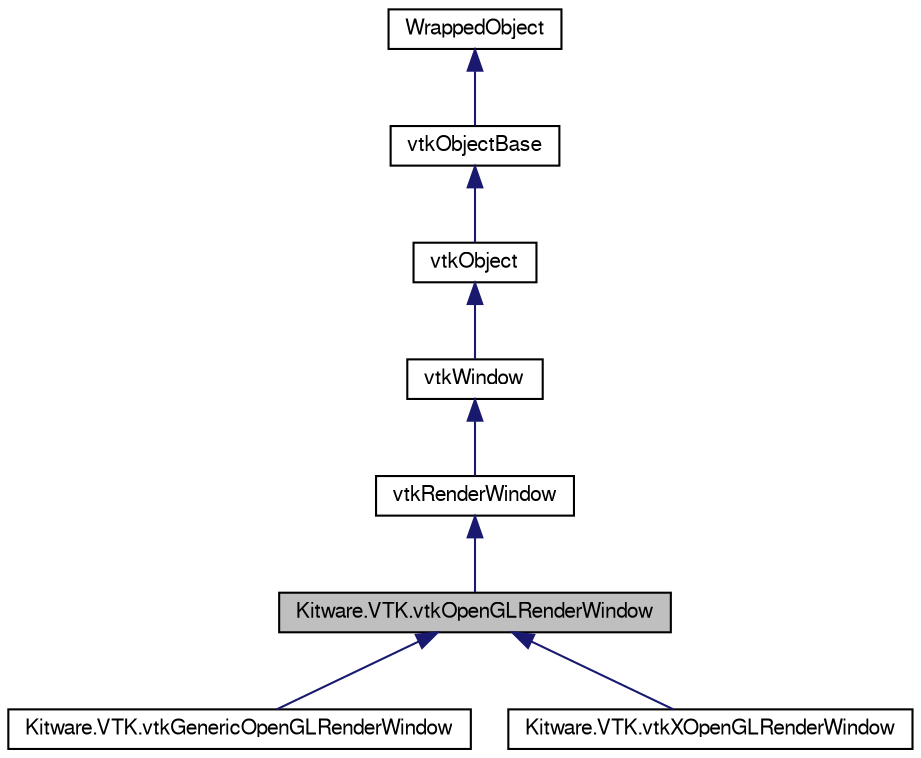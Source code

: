 digraph G
{
  bgcolor="transparent";
  edge [fontname="FreeSans",fontsize="10",labelfontname="FreeSans",labelfontsize="10"];
  node [fontname="FreeSans",fontsize="10",shape=record];
  Node1 [label="Kitware.VTK.vtkOpenGLRenderWindow",height=0.2,width=0.4,color="black", fillcolor="grey75", style="filled" fontcolor="black"];
  Node2 -> Node1 [dir="back",color="midnightblue",fontsize="10",style="solid",fontname="FreeSans"];
  Node2 [label="vtkRenderWindow",height=0.2,width=0.4,color="black",URL="$class_kitware_1_1_v_t_k_1_1vtk_render_window.html",tooltip="vtkRenderWindow - create a window for renderers to draw into"];
  Node3 -> Node2 [dir="back",color="midnightblue",fontsize="10",style="solid",fontname="FreeSans"];
  Node3 [label="vtkWindow",height=0.2,width=0.4,color="black",URL="$class_kitware_1_1_v_t_k_1_1vtk_window.html",tooltip="vtkWindow - window superclass for vtkRenderWindow"];
  Node4 -> Node3 [dir="back",color="midnightblue",fontsize="10",style="solid",fontname="FreeSans"];
  Node4 [label="vtkObject",height=0.2,width=0.4,color="black",URL="$class_kitware_1_1_v_t_k_1_1vtk_object.html",tooltip="vtkObject - abstract base class for most VTK objects"];
  Node5 -> Node4 [dir="back",color="midnightblue",fontsize="10",style="solid",fontname="FreeSans"];
  Node5 [label="vtkObjectBase",height=0.2,width=0.4,color="black",URL="$class_kitware_1_1_v_t_k_1_1vtk_object_base.html",tooltip="vtkObjectBase - abstract base class for most VTK objects"];
  Node6 -> Node5 [dir="back",color="midnightblue",fontsize="10",style="solid",fontname="FreeSans"];
  Node6 [label="WrappedObject",height=0.2,width=0.4,color="black",URL="$class_kitware_1_1_v_t_k_1_1_wrapped_object.html",tooltip="Base class for all the mummy wrapped classes in Kitware.VTK."];
  Node1 -> Node7 [dir="back",color="midnightblue",fontsize="10",style="solid",fontname="FreeSans"];
  Node7 [label="Kitware.VTK.vtkGenericOpenGLRenderWindow",height=0.2,width=0.4,color="black",URL="$class_kitware_1_1_v_t_k_1_1vtk_generic_open_g_l_render_window.html",tooltip="vtkGenericOpenGLRenderWindow - platform independent render window"];
  Node1 -> Node8 [dir="back",color="midnightblue",fontsize="10",style="solid",fontname="FreeSans"];
  Node8 [label="Kitware.VTK.vtkXOpenGLRenderWindow",height=0.2,width=0.4,color="black",URL="$class_kitware_1_1_v_t_k_1_1vtk_x_open_g_l_render_window.html",tooltip="vtkXOpenGLRenderWindow - OpenGL rendering window"];
}
